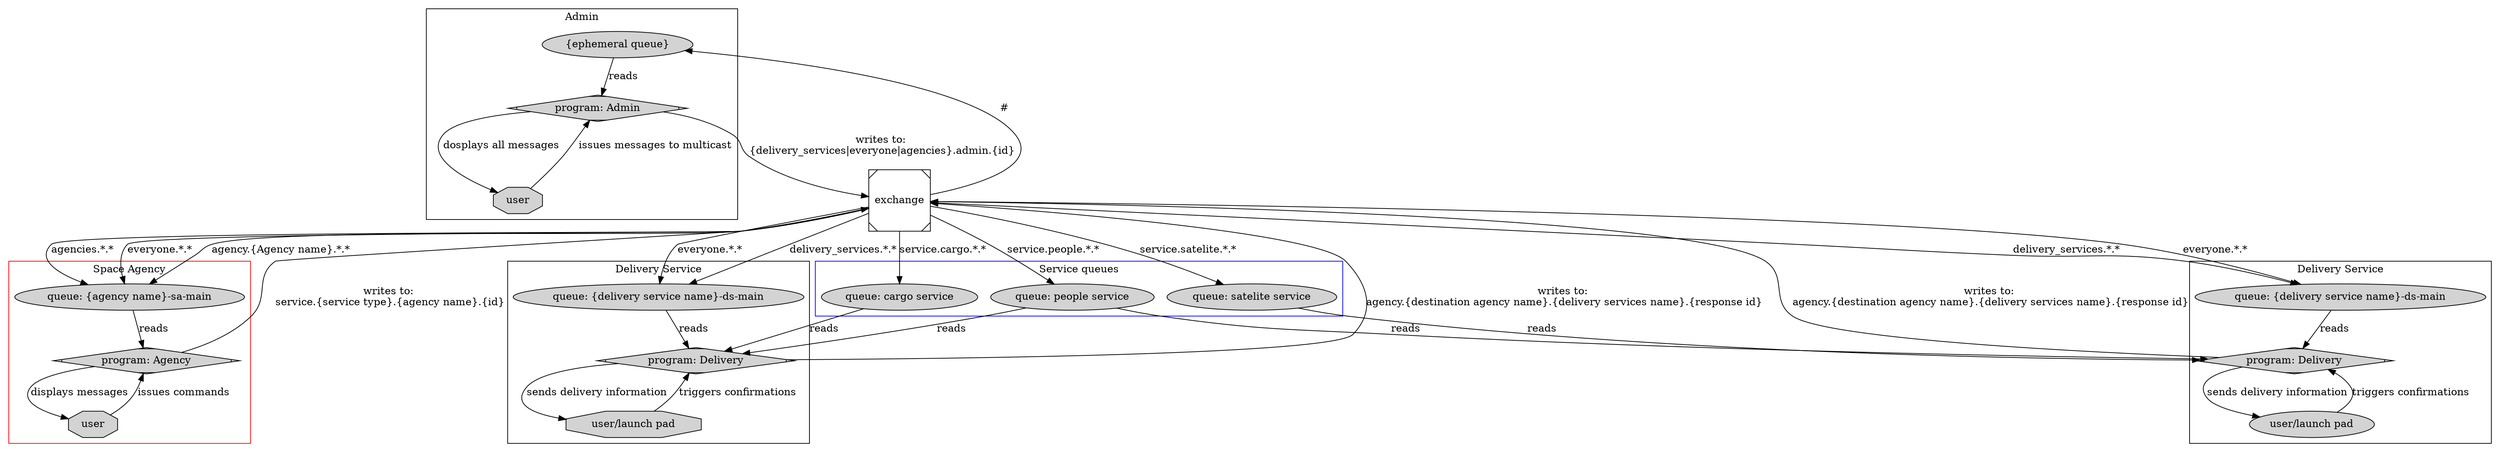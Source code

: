 digraph G {
  edge [len=5]

  subgraph cluster_0 {
    node [style=filled]
    agency_queue [label = "queue: {agency name}-sa-main"]
    agency_exe [label = "program: Agency",shape=Mdiamond]
    agency_user [label = "user", shape=octagon]
    
    agency_user -> agency_exe [label="issues commands",len=2]
    agency_exe -> agency_user [label="displays messages",len=2]
    
    agency_queue -> agency_exe [label="reads"]
    label = "Space Agency"
    color = red
  }
  subgraph cluster_1 {
    node [style=filled]
    label = "Service queues"
    people_service [label = "queue: people service"]
    cargo_service [label = "queue: cargo service"]
    satelite_service [label = "queue: satelite service"]
    color=blue
  }
  subgraph cluster_2 {
      node [style=filled]
      label = "Delivery Service"
      delivery_1_queue [label = "queue: {delivery service name}-ds-main"]
      delivery_1_exe [label = "program: Delivery",shape=Mdiamond]
      delivery_1_launchpad [label = "user/launch pad",shape=octagon]
      
      delivery_1_launchpad -> delivery_1_exe [label="triggers confirmations",len=2]
      delivery_1_exe -> delivery_1_launchpad [label="sends delivery information",len=2]
      
      delivery_1_queue -> delivery_1_exe [label="reads"]
      
  }
  
  subgraph cluster_3 {
      node [style=filled]
      label = "Delivery Service"
      delivery_2_queue [label = "queue: {delivery service name}-ds-main"]
      delivery_2_exe [label = "program: Delivery",shape=Mdiamond]
      delivery_2_launchpad [label = "user/launch pad"]
      
      delivery_2_launchpad -> delivery_2_exe [label="triggers confirmations",len=2]
      delivery_2_exe -> delivery_2_launchpad [label="sends delivery information",len=2]
      
      delivery_2_queue -> delivery_2_exe [label="reads"]
      
  }
  
  subgraph cluster_4 {
      node [style=filled]
      label = "Admin"
      admin_queue [label = "{ephemeral queue}"]
      admin_exe [label = "program: Admin",shape=Mdiamond]
      admin_user [label = "user",shape=octagon]
      
      admin_user -> admin_exe [label="issues messages to multicast",len=2]
      admin_exe -> admin_user [label="dosplays all messages",len=2]
      
      
      admin_queue -> admin_exe [label="reads"]
      
  }
  
  exchange [shape = Msquare]
  
  
  exchange -> agency_queue [label = "agency.{Agency name}.*.*"]
  exchange -> agency_queue [label = "agencies.*.*"]
  exchange -> agency_queue [label = "everyone.*.*"]
  
  agency_exe -> exchange [label = "writes to: \nservice.{service type}.{agency name}.{id}"]
  
  exchange -> people_service [label = "service.people.*.*",len=7]
  exchange -> cargo_service [label = "service.cargo.*.*",len=3]
  exchange -> satelite_service [label = "service.satelite.*.*",len=3]
  
  exchange -> delivery_1_queue [label = "everyone.*.*"]
  exchange -> delivery_1_queue [label = "delivery_services.*.*"]
  exchange -> delivery_2_queue [label = "everyone.*.*"]
  exchange -> delivery_2_queue [label = "delivery_services.*.*"]
  
  people_service -> delivery_1_exe [label="reads"]
  cargo_service -> delivery_1_exe [label="reads"]
  delivery_1_exe -> exchange [label="writes to: \nagency.{destination agency name}.{delivery services name}.{response id}"]
  
  people_service -> delivery_2_exe [label="reads"]
  satelite_service -> delivery_2_exe [label="reads"]
  delivery_2_exe -> exchange [label="writes to: \nagency.{destination agency name}.{delivery services name}.{response id}"]
  
  
  exchange -> admin_queue [label = "#"]
  admin_exe -> exchange [label = "writes to: \n{delivery_services|everyone|agencies}.admin.{id}"]
  
}